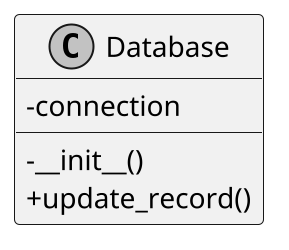 @startuml
skinparam monochrome true
skinparam classAttributeIconSize 0
scale 2
class Database {
    -connection

    -__init__()
    +update_record()
}
@enduml